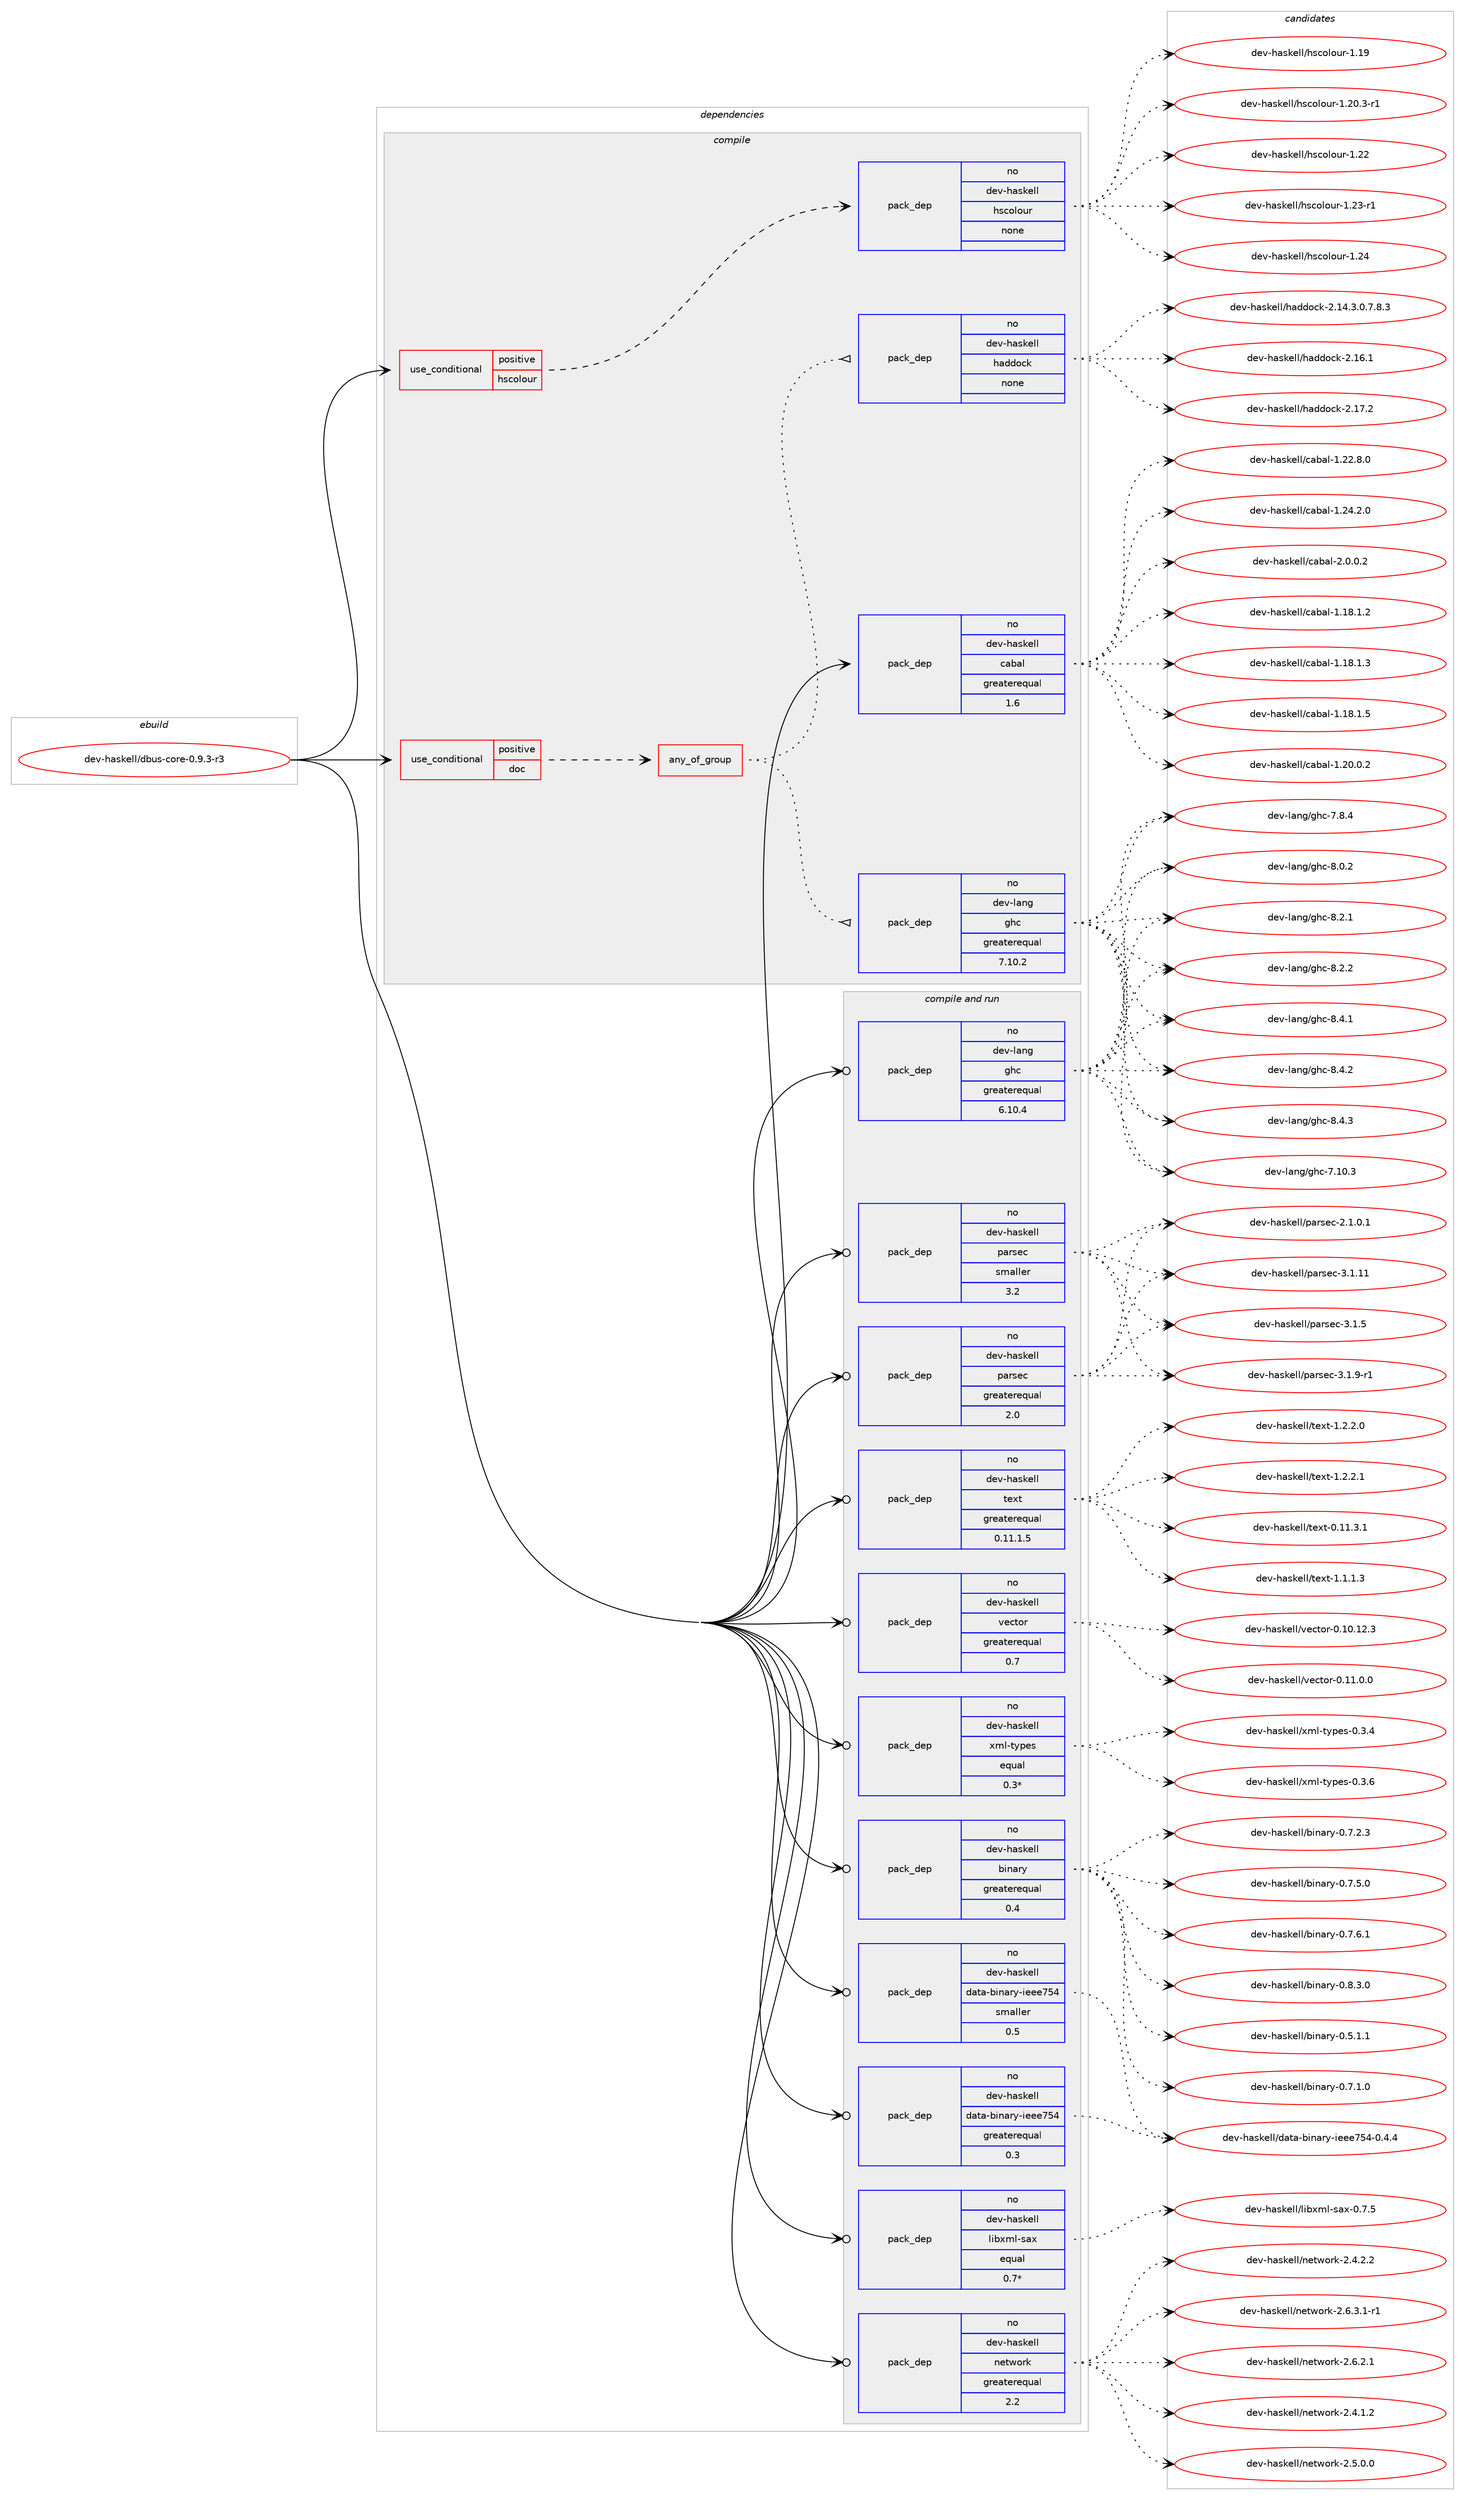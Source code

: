 digraph prolog {

# *************
# Graph options
# *************

newrank=true;
concentrate=true;
compound=true;
graph [rankdir=LR,fontname=Helvetica,fontsize=10,ranksep=1.5];#, ranksep=2.5, nodesep=0.2];
edge  [arrowhead=vee];
node  [fontname=Helvetica,fontsize=10];

# **********
# The ebuild
# **********

subgraph cluster_leftcol {
color=gray;
rank=same;
label=<<i>ebuild</i>>;
id [label="dev-haskell/dbus-core-0.9.3-r3", color=red, width=4, href="../dev-haskell/dbus-core-0.9.3-r3.svg"];
}

# ****************
# The dependencies
# ****************

subgraph cluster_midcol {
color=gray;
label=<<i>dependencies</i>>;
subgraph cluster_compile {
fillcolor="#eeeeee";
style=filled;
label=<<i>compile</i>>;
subgraph cond359322 {
dependency1330937 [label=<<TABLE BORDER="0" CELLBORDER="1" CELLSPACING="0" CELLPADDING="4"><TR><TD ROWSPAN="3" CELLPADDING="10">use_conditional</TD></TR><TR><TD>positive</TD></TR><TR><TD>doc</TD></TR></TABLE>>, shape=none, color=red];
subgraph any20788 {
dependency1330938 [label=<<TABLE BORDER="0" CELLBORDER="1" CELLSPACING="0" CELLPADDING="4"><TR><TD CELLPADDING="10">any_of_group</TD></TR></TABLE>>, shape=none, color=red];subgraph pack950275 {
dependency1330939 [label=<<TABLE BORDER="0" CELLBORDER="1" CELLSPACING="0" CELLPADDING="4" WIDTH="220"><TR><TD ROWSPAN="6" CELLPADDING="30">pack_dep</TD></TR><TR><TD WIDTH="110">no</TD></TR><TR><TD>dev-haskell</TD></TR><TR><TD>haddock</TD></TR><TR><TD>none</TD></TR><TR><TD></TD></TR></TABLE>>, shape=none, color=blue];
}
dependency1330938:e -> dependency1330939:w [weight=20,style="dotted",arrowhead="oinv"];
subgraph pack950276 {
dependency1330940 [label=<<TABLE BORDER="0" CELLBORDER="1" CELLSPACING="0" CELLPADDING="4" WIDTH="220"><TR><TD ROWSPAN="6" CELLPADDING="30">pack_dep</TD></TR><TR><TD WIDTH="110">no</TD></TR><TR><TD>dev-lang</TD></TR><TR><TD>ghc</TD></TR><TR><TD>greaterequal</TD></TR><TR><TD>7.10.2</TD></TR></TABLE>>, shape=none, color=blue];
}
dependency1330938:e -> dependency1330940:w [weight=20,style="dotted",arrowhead="oinv"];
}
dependency1330937:e -> dependency1330938:w [weight=20,style="dashed",arrowhead="vee"];
}
id:e -> dependency1330937:w [weight=20,style="solid",arrowhead="vee"];
subgraph cond359323 {
dependency1330941 [label=<<TABLE BORDER="0" CELLBORDER="1" CELLSPACING="0" CELLPADDING="4"><TR><TD ROWSPAN="3" CELLPADDING="10">use_conditional</TD></TR><TR><TD>positive</TD></TR><TR><TD>hscolour</TD></TR></TABLE>>, shape=none, color=red];
subgraph pack950277 {
dependency1330942 [label=<<TABLE BORDER="0" CELLBORDER="1" CELLSPACING="0" CELLPADDING="4" WIDTH="220"><TR><TD ROWSPAN="6" CELLPADDING="30">pack_dep</TD></TR><TR><TD WIDTH="110">no</TD></TR><TR><TD>dev-haskell</TD></TR><TR><TD>hscolour</TD></TR><TR><TD>none</TD></TR><TR><TD></TD></TR></TABLE>>, shape=none, color=blue];
}
dependency1330941:e -> dependency1330942:w [weight=20,style="dashed",arrowhead="vee"];
}
id:e -> dependency1330941:w [weight=20,style="solid",arrowhead="vee"];
subgraph pack950278 {
dependency1330943 [label=<<TABLE BORDER="0" CELLBORDER="1" CELLSPACING="0" CELLPADDING="4" WIDTH="220"><TR><TD ROWSPAN="6" CELLPADDING="30">pack_dep</TD></TR><TR><TD WIDTH="110">no</TD></TR><TR><TD>dev-haskell</TD></TR><TR><TD>cabal</TD></TR><TR><TD>greaterequal</TD></TR><TR><TD>1.6</TD></TR></TABLE>>, shape=none, color=blue];
}
id:e -> dependency1330943:w [weight=20,style="solid",arrowhead="vee"];
}
subgraph cluster_compileandrun {
fillcolor="#eeeeee";
style=filled;
label=<<i>compile and run</i>>;
subgraph pack950279 {
dependency1330944 [label=<<TABLE BORDER="0" CELLBORDER="1" CELLSPACING="0" CELLPADDING="4" WIDTH="220"><TR><TD ROWSPAN="6" CELLPADDING="30">pack_dep</TD></TR><TR><TD WIDTH="110">no</TD></TR><TR><TD>dev-haskell</TD></TR><TR><TD>binary</TD></TR><TR><TD>greaterequal</TD></TR><TR><TD>0.4</TD></TR></TABLE>>, shape=none, color=blue];
}
id:e -> dependency1330944:w [weight=20,style="solid",arrowhead="odotvee"];
subgraph pack950280 {
dependency1330945 [label=<<TABLE BORDER="0" CELLBORDER="1" CELLSPACING="0" CELLPADDING="4" WIDTH="220"><TR><TD ROWSPAN="6" CELLPADDING="30">pack_dep</TD></TR><TR><TD WIDTH="110">no</TD></TR><TR><TD>dev-haskell</TD></TR><TR><TD>data-binary-ieee754</TD></TR><TR><TD>greaterequal</TD></TR><TR><TD>0.3</TD></TR></TABLE>>, shape=none, color=blue];
}
id:e -> dependency1330945:w [weight=20,style="solid",arrowhead="odotvee"];
subgraph pack950281 {
dependency1330946 [label=<<TABLE BORDER="0" CELLBORDER="1" CELLSPACING="0" CELLPADDING="4" WIDTH="220"><TR><TD ROWSPAN="6" CELLPADDING="30">pack_dep</TD></TR><TR><TD WIDTH="110">no</TD></TR><TR><TD>dev-haskell</TD></TR><TR><TD>data-binary-ieee754</TD></TR><TR><TD>smaller</TD></TR><TR><TD>0.5</TD></TR></TABLE>>, shape=none, color=blue];
}
id:e -> dependency1330946:w [weight=20,style="solid",arrowhead="odotvee"];
subgraph pack950282 {
dependency1330947 [label=<<TABLE BORDER="0" CELLBORDER="1" CELLSPACING="0" CELLPADDING="4" WIDTH="220"><TR><TD ROWSPAN="6" CELLPADDING="30">pack_dep</TD></TR><TR><TD WIDTH="110">no</TD></TR><TR><TD>dev-haskell</TD></TR><TR><TD>libxml-sax</TD></TR><TR><TD>equal</TD></TR><TR><TD>0.7*</TD></TR></TABLE>>, shape=none, color=blue];
}
id:e -> dependency1330947:w [weight=20,style="solid",arrowhead="odotvee"];
subgraph pack950283 {
dependency1330948 [label=<<TABLE BORDER="0" CELLBORDER="1" CELLSPACING="0" CELLPADDING="4" WIDTH="220"><TR><TD ROWSPAN="6" CELLPADDING="30">pack_dep</TD></TR><TR><TD WIDTH="110">no</TD></TR><TR><TD>dev-haskell</TD></TR><TR><TD>network</TD></TR><TR><TD>greaterequal</TD></TR><TR><TD>2.2</TD></TR></TABLE>>, shape=none, color=blue];
}
id:e -> dependency1330948:w [weight=20,style="solid",arrowhead="odotvee"];
subgraph pack950284 {
dependency1330949 [label=<<TABLE BORDER="0" CELLBORDER="1" CELLSPACING="0" CELLPADDING="4" WIDTH="220"><TR><TD ROWSPAN="6" CELLPADDING="30">pack_dep</TD></TR><TR><TD WIDTH="110">no</TD></TR><TR><TD>dev-haskell</TD></TR><TR><TD>parsec</TD></TR><TR><TD>greaterequal</TD></TR><TR><TD>2.0</TD></TR></TABLE>>, shape=none, color=blue];
}
id:e -> dependency1330949:w [weight=20,style="solid",arrowhead="odotvee"];
subgraph pack950285 {
dependency1330950 [label=<<TABLE BORDER="0" CELLBORDER="1" CELLSPACING="0" CELLPADDING="4" WIDTH="220"><TR><TD ROWSPAN="6" CELLPADDING="30">pack_dep</TD></TR><TR><TD WIDTH="110">no</TD></TR><TR><TD>dev-haskell</TD></TR><TR><TD>parsec</TD></TR><TR><TD>smaller</TD></TR><TR><TD>3.2</TD></TR></TABLE>>, shape=none, color=blue];
}
id:e -> dependency1330950:w [weight=20,style="solid",arrowhead="odotvee"];
subgraph pack950286 {
dependency1330951 [label=<<TABLE BORDER="0" CELLBORDER="1" CELLSPACING="0" CELLPADDING="4" WIDTH="220"><TR><TD ROWSPAN="6" CELLPADDING="30">pack_dep</TD></TR><TR><TD WIDTH="110">no</TD></TR><TR><TD>dev-haskell</TD></TR><TR><TD>text</TD></TR><TR><TD>greaterequal</TD></TR><TR><TD>0.11.1.5</TD></TR></TABLE>>, shape=none, color=blue];
}
id:e -> dependency1330951:w [weight=20,style="solid",arrowhead="odotvee"];
subgraph pack950287 {
dependency1330952 [label=<<TABLE BORDER="0" CELLBORDER="1" CELLSPACING="0" CELLPADDING="4" WIDTH="220"><TR><TD ROWSPAN="6" CELLPADDING="30">pack_dep</TD></TR><TR><TD WIDTH="110">no</TD></TR><TR><TD>dev-haskell</TD></TR><TR><TD>vector</TD></TR><TR><TD>greaterequal</TD></TR><TR><TD>0.7</TD></TR></TABLE>>, shape=none, color=blue];
}
id:e -> dependency1330952:w [weight=20,style="solid",arrowhead="odotvee"];
subgraph pack950288 {
dependency1330953 [label=<<TABLE BORDER="0" CELLBORDER="1" CELLSPACING="0" CELLPADDING="4" WIDTH="220"><TR><TD ROWSPAN="6" CELLPADDING="30">pack_dep</TD></TR><TR><TD WIDTH="110">no</TD></TR><TR><TD>dev-haskell</TD></TR><TR><TD>xml-types</TD></TR><TR><TD>equal</TD></TR><TR><TD>0.3*</TD></TR></TABLE>>, shape=none, color=blue];
}
id:e -> dependency1330953:w [weight=20,style="solid",arrowhead="odotvee"];
subgraph pack950289 {
dependency1330954 [label=<<TABLE BORDER="0" CELLBORDER="1" CELLSPACING="0" CELLPADDING="4" WIDTH="220"><TR><TD ROWSPAN="6" CELLPADDING="30">pack_dep</TD></TR><TR><TD WIDTH="110">no</TD></TR><TR><TD>dev-lang</TD></TR><TR><TD>ghc</TD></TR><TR><TD>greaterequal</TD></TR><TR><TD>6.10.4</TD></TR></TABLE>>, shape=none, color=blue];
}
id:e -> dependency1330954:w [weight=20,style="solid",arrowhead="odotvee"];
}
subgraph cluster_run {
fillcolor="#eeeeee";
style=filled;
label=<<i>run</i>>;
}
}

# **************
# The candidates
# **************

subgraph cluster_choices {
rank=same;
color=gray;
label=<<i>candidates</i>>;

subgraph choice950275 {
color=black;
nodesep=1;
choice1001011184510497115107101108108471049710010011199107455046495246514648465546564651 [label="dev-haskell/haddock-2.14.3.0.7.8.3", color=red, width=4,href="../dev-haskell/haddock-2.14.3.0.7.8.3.svg"];
choice100101118451049711510710110810847104971001001119910745504649544649 [label="dev-haskell/haddock-2.16.1", color=red, width=4,href="../dev-haskell/haddock-2.16.1.svg"];
choice100101118451049711510710110810847104971001001119910745504649554650 [label="dev-haskell/haddock-2.17.2", color=red, width=4,href="../dev-haskell/haddock-2.17.2.svg"];
dependency1330939:e -> choice1001011184510497115107101108108471049710010011199107455046495246514648465546564651:w [style=dotted,weight="100"];
dependency1330939:e -> choice100101118451049711510710110810847104971001001119910745504649544649:w [style=dotted,weight="100"];
dependency1330939:e -> choice100101118451049711510710110810847104971001001119910745504649554650:w [style=dotted,weight="100"];
}
subgraph choice950276 {
color=black;
nodesep=1;
choice1001011184510897110103471031049945554649484651 [label="dev-lang/ghc-7.10.3", color=red, width=4,href="../dev-lang/ghc-7.10.3.svg"];
choice10010111845108971101034710310499455546564652 [label="dev-lang/ghc-7.8.4", color=red, width=4,href="../dev-lang/ghc-7.8.4.svg"];
choice10010111845108971101034710310499455646484650 [label="dev-lang/ghc-8.0.2", color=red, width=4,href="../dev-lang/ghc-8.0.2.svg"];
choice10010111845108971101034710310499455646504649 [label="dev-lang/ghc-8.2.1", color=red, width=4,href="../dev-lang/ghc-8.2.1.svg"];
choice10010111845108971101034710310499455646504650 [label="dev-lang/ghc-8.2.2", color=red, width=4,href="../dev-lang/ghc-8.2.2.svg"];
choice10010111845108971101034710310499455646524649 [label="dev-lang/ghc-8.4.1", color=red, width=4,href="../dev-lang/ghc-8.4.1.svg"];
choice10010111845108971101034710310499455646524650 [label="dev-lang/ghc-8.4.2", color=red, width=4,href="../dev-lang/ghc-8.4.2.svg"];
choice10010111845108971101034710310499455646524651 [label="dev-lang/ghc-8.4.3", color=red, width=4,href="../dev-lang/ghc-8.4.3.svg"];
dependency1330940:e -> choice1001011184510897110103471031049945554649484651:w [style=dotted,weight="100"];
dependency1330940:e -> choice10010111845108971101034710310499455546564652:w [style=dotted,weight="100"];
dependency1330940:e -> choice10010111845108971101034710310499455646484650:w [style=dotted,weight="100"];
dependency1330940:e -> choice10010111845108971101034710310499455646504649:w [style=dotted,weight="100"];
dependency1330940:e -> choice10010111845108971101034710310499455646504650:w [style=dotted,weight="100"];
dependency1330940:e -> choice10010111845108971101034710310499455646524649:w [style=dotted,weight="100"];
dependency1330940:e -> choice10010111845108971101034710310499455646524650:w [style=dotted,weight="100"];
dependency1330940:e -> choice10010111845108971101034710310499455646524651:w [style=dotted,weight="100"];
}
subgraph choice950277 {
color=black;
nodesep=1;
choice100101118451049711510710110810847104115991111081111171144549464957 [label="dev-haskell/hscolour-1.19", color=red, width=4,href="../dev-haskell/hscolour-1.19.svg"];
choice10010111845104971151071011081084710411599111108111117114454946504846514511449 [label="dev-haskell/hscolour-1.20.3-r1", color=red, width=4,href="../dev-haskell/hscolour-1.20.3-r1.svg"];
choice100101118451049711510710110810847104115991111081111171144549465050 [label="dev-haskell/hscolour-1.22", color=red, width=4,href="../dev-haskell/hscolour-1.22.svg"];
choice1001011184510497115107101108108471041159911110811111711445494650514511449 [label="dev-haskell/hscolour-1.23-r1", color=red, width=4,href="../dev-haskell/hscolour-1.23-r1.svg"];
choice100101118451049711510710110810847104115991111081111171144549465052 [label="dev-haskell/hscolour-1.24", color=red, width=4,href="../dev-haskell/hscolour-1.24.svg"];
dependency1330942:e -> choice100101118451049711510710110810847104115991111081111171144549464957:w [style=dotted,weight="100"];
dependency1330942:e -> choice10010111845104971151071011081084710411599111108111117114454946504846514511449:w [style=dotted,weight="100"];
dependency1330942:e -> choice100101118451049711510710110810847104115991111081111171144549465050:w [style=dotted,weight="100"];
dependency1330942:e -> choice1001011184510497115107101108108471041159911110811111711445494650514511449:w [style=dotted,weight="100"];
dependency1330942:e -> choice100101118451049711510710110810847104115991111081111171144549465052:w [style=dotted,weight="100"];
}
subgraph choice950278 {
color=black;
nodesep=1;
choice10010111845104971151071011081084799979897108454946495646494650 [label="dev-haskell/cabal-1.18.1.2", color=red, width=4,href="../dev-haskell/cabal-1.18.1.2.svg"];
choice10010111845104971151071011081084799979897108454946495646494651 [label="dev-haskell/cabal-1.18.1.3", color=red, width=4,href="../dev-haskell/cabal-1.18.1.3.svg"];
choice10010111845104971151071011081084799979897108454946495646494653 [label="dev-haskell/cabal-1.18.1.5", color=red, width=4,href="../dev-haskell/cabal-1.18.1.5.svg"];
choice10010111845104971151071011081084799979897108454946504846484650 [label="dev-haskell/cabal-1.20.0.2", color=red, width=4,href="../dev-haskell/cabal-1.20.0.2.svg"];
choice10010111845104971151071011081084799979897108454946505046564648 [label="dev-haskell/cabal-1.22.8.0", color=red, width=4,href="../dev-haskell/cabal-1.22.8.0.svg"];
choice10010111845104971151071011081084799979897108454946505246504648 [label="dev-haskell/cabal-1.24.2.0", color=red, width=4,href="../dev-haskell/cabal-1.24.2.0.svg"];
choice100101118451049711510710110810847999798971084550464846484650 [label="dev-haskell/cabal-2.0.0.2", color=red, width=4,href="../dev-haskell/cabal-2.0.0.2.svg"];
dependency1330943:e -> choice10010111845104971151071011081084799979897108454946495646494650:w [style=dotted,weight="100"];
dependency1330943:e -> choice10010111845104971151071011081084799979897108454946495646494651:w [style=dotted,weight="100"];
dependency1330943:e -> choice10010111845104971151071011081084799979897108454946495646494653:w [style=dotted,weight="100"];
dependency1330943:e -> choice10010111845104971151071011081084799979897108454946504846484650:w [style=dotted,weight="100"];
dependency1330943:e -> choice10010111845104971151071011081084799979897108454946505046564648:w [style=dotted,weight="100"];
dependency1330943:e -> choice10010111845104971151071011081084799979897108454946505246504648:w [style=dotted,weight="100"];
dependency1330943:e -> choice100101118451049711510710110810847999798971084550464846484650:w [style=dotted,weight="100"];
}
subgraph choice950279 {
color=black;
nodesep=1;
choice10010111845104971151071011081084798105110971141214548465346494649 [label="dev-haskell/binary-0.5.1.1", color=red, width=4,href="../dev-haskell/binary-0.5.1.1.svg"];
choice10010111845104971151071011081084798105110971141214548465546494648 [label="dev-haskell/binary-0.7.1.0", color=red, width=4,href="../dev-haskell/binary-0.7.1.0.svg"];
choice10010111845104971151071011081084798105110971141214548465546504651 [label="dev-haskell/binary-0.7.2.3", color=red, width=4,href="../dev-haskell/binary-0.7.2.3.svg"];
choice10010111845104971151071011081084798105110971141214548465546534648 [label="dev-haskell/binary-0.7.5.0", color=red, width=4,href="../dev-haskell/binary-0.7.5.0.svg"];
choice10010111845104971151071011081084798105110971141214548465546544649 [label="dev-haskell/binary-0.7.6.1", color=red, width=4,href="../dev-haskell/binary-0.7.6.1.svg"];
choice10010111845104971151071011081084798105110971141214548465646514648 [label="dev-haskell/binary-0.8.3.0", color=red, width=4,href="../dev-haskell/binary-0.8.3.0.svg"];
dependency1330944:e -> choice10010111845104971151071011081084798105110971141214548465346494649:w [style=dotted,weight="100"];
dependency1330944:e -> choice10010111845104971151071011081084798105110971141214548465546494648:w [style=dotted,weight="100"];
dependency1330944:e -> choice10010111845104971151071011081084798105110971141214548465546504651:w [style=dotted,weight="100"];
dependency1330944:e -> choice10010111845104971151071011081084798105110971141214548465546534648:w [style=dotted,weight="100"];
dependency1330944:e -> choice10010111845104971151071011081084798105110971141214548465546544649:w [style=dotted,weight="100"];
dependency1330944:e -> choice10010111845104971151071011081084798105110971141214548465646514648:w [style=dotted,weight="100"];
}
subgraph choice950280 {
color=black;
nodesep=1;
choice100101118451049711510710110810847100971169745981051109711412145105101101101555352454846524652 [label="dev-haskell/data-binary-ieee754-0.4.4", color=red, width=4,href="../dev-haskell/data-binary-ieee754-0.4.4.svg"];
dependency1330945:e -> choice100101118451049711510710110810847100971169745981051109711412145105101101101555352454846524652:w [style=dotted,weight="100"];
}
subgraph choice950281 {
color=black;
nodesep=1;
choice100101118451049711510710110810847100971169745981051109711412145105101101101555352454846524652 [label="dev-haskell/data-binary-ieee754-0.4.4", color=red, width=4,href="../dev-haskell/data-binary-ieee754-0.4.4.svg"];
dependency1330946:e -> choice100101118451049711510710110810847100971169745981051109711412145105101101101555352454846524652:w [style=dotted,weight="100"];
}
subgraph choice950282 {
color=black;
nodesep=1;
choice100101118451049711510710110810847108105981201091084511597120454846554653 [label="dev-haskell/libxml-sax-0.7.5", color=red, width=4,href="../dev-haskell/libxml-sax-0.7.5.svg"];
dependency1330947:e -> choice100101118451049711510710110810847108105981201091084511597120454846554653:w [style=dotted,weight="100"];
}
subgraph choice950283 {
color=black;
nodesep=1;
choice1001011184510497115107101108108471101011161191111141074550465246494650 [label="dev-haskell/network-2.4.1.2", color=red, width=4,href="../dev-haskell/network-2.4.1.2.svg"];
choice1001011184510497115107101108108471101011161191111141074550465246504650 [label="dev-haskell/network-2.4.2.2", color=red, width=4,href="../dev-haskell/network-2.4.2.2.svg"];
choice1001011184510497115107101108108471101011161191111141074550465346484648 [label="dev-haskell/network-2.5.0.0", color=red, width=4,href="../dev-haskell/network-2.5.0.0.svg"];
choice1001011184510497115107101108108471101011161191111141074550465446504649 [label="dev-haskell/network-2.6.2.1", color=red, width=4,href="../dev-haskell/network-2.6.2.1.svg"];
choice10010111845104971151071011081084711010111611911111410745504654465146494511449 [label="dev-haskell/network-2.6.3.1-r1", color=red, width=4,href="../dev-haskell/network-2.6.3.1-r1.svg"];
dependency1330948:e -> choice1001011184510497115107101108108471101011161191111141074550465246494650:w [style=dotted,weight="100"];
dependency1330948:e -> choice1001011184510497115107101108108471101011161191111141074550465246504650:w [style=dotted,weight="100"];
dependency1330948:e -> choice1001011184510497115107101108108471101011161191111141074550465346484648:w [style=dotted,weight="100"];
dependency1330948:e -> choice1001011184510497115107101108108471101011161191111141074550465446504649:w [style=dotted,weight="100"];
dependency1330948:e -> choice10010111845104971151071011081084711010111611911111410745504654465146494511449:w [style=dotted,weight="100"];
}
subgraph choice950284 {
color=black;
nodesep=1;
choice10010111845104971151071011081084711297114115101994550464946484649 [label="dev-haskell/parsec-2.1.0.1", color=red, width=4,href="../dev-haskell/parsec-2.1.0.1.svg"];
choice100101118451049711510710110810847112971141151019945514649464949 [label="dev-haskell/parsec-3.1.11", color=red, width=4,href="../dev-haskell/parsec-3.1.11.svg"];
choice1001011184510497115107101108108471129711411510199455146494653 [label="dev-haskell/parsec-3.1.5", color=red, width=4,href="../dev-haskell/parsec-3.1.5.svg"];
choice10010111845104971151071011081084711297114115101994551464946574511449 [label="dev-haskell/parsec-3.1.9-r1", color=red, width=4,href="../dev-haskell/parsec-3.1.9-r1.svg"];
dependency1330949:e -> choice10010111845104971151071011081084711297114115101994550464946484649:w [style=dotted,weight="100"];
dependency1330949:e -> choice100101118451049711510710110810847112971141151019945514649464949:w [style=dotted,weight="100"];
dependency1330949:e -> choice1001011184510497115107101108108471129711411510199455146494653:w [style=dotted,weight="100"];
dependency1330949:e -> choice10010111845104971151071011081084711297114115101994551464946574511449:w [style=dotted,weight="100"];
}
subgraph choice950285 {
color=black;
nodesep=1;
choice10010111845104971151071011081084711297114115101994550464946484649 [label="dev-haskell/parsec-2.1.0.1", color=red, width=4,href="../dev-haskell/parsec-2.1.0.1.svg"];
choice100101118451049711510710110810847112971141151019945514649464949 [label="dev-haskell/parsec-3.1.11", color=red, width=4,href="../dev-haskell/parsec-3.1.11.svg"];
choice1001011184510497115107101108108471129711411510199455146494653 [label="dev-haskell/parsec-3.1.5", color=red, width=4,href="../dev-haskell/parsec-3.1.5.svg"];
choice10010111845104971151071011081084711297114115101994551464946574511449 [label="dev-haskell/parsec-3.1.9-r1", color=red, width=4,href="../dev-haskell/parsec-3.1.9-r1.svg"];
dependency1330950:e -> choice10010111845104971151071011081084711297114115101994550464946484649:w [style=dotted,weight="100"];
dependency1330950:e -> choice100101118451049711510710110810847112971141151019945514649464949:w [style=dotted,weight="100"];
dependency1330950:e -> choice1001011184510497115107101108108471129711411510199455146494653:w [style=dotted,weight="100"];
dependency1330950:e -> choice10010111845104971151071011081084711297114115101994551464946574511449:w [style=dotted,weight="100"];
}
subgraph choice950286 {
color=black;
nodesep=1;
choice100101118451049711510710110810847116101120116454846494946514649 [label="dev-haskell/text-0.11.3.1", color=red, width=4,href="../dev-haskell/text-0.11.3.1.svg"];
choice1001011184510497115107101108108471161011201164549464946494651 [label="dev-haskell/text-1.1.1.3", color=red, width=4,href="../dev-haskell/text-1.1.1.3.svg"];
choice1001011184510497115107101108108471161011201164549465046504648 [label="dev-haskell/text-1.2.2.0", color=red, width=4,href="../dev-haskell/text-1.2.2.0.svg"];
choice1001011184510497115107101108108471161011201164549465046504649 [label="dev-haskell/text-1.2.2.1", color=red, width=4,href="../dev-haskell/text-1.2.2.1.svg"];
dependency1330951:e -> choice100101118451049711510710110810847116101120116454846494946514649:w [style=dotted,weight="100"];
dependency1330951:e -> choice1001011184510497115107101108108471161011201164549464946494651:w [style=dotted,weight="100"];
dependency1330951:e -> choice1001011184510497115107101108108471161011201164549465046504648:w [style=dotted,weight="100"];
dependency1330951:e -> choice1001011184510497115107101108108471161011201164549465046504649:w [style=dotted,weight="100"];
}
subgraph choice950287 {
color=black;
nodesep=1;
choice1001011184510497115107101108108471181019911611111445484649484649504651 [label="dev-haskell/vector-0.10.12.3", color=red, width=4,href="../dev-haskell/vector-0.10.12.3.svg"];
choice10010111845104971151071011081084711810199116111114454846494946484648 [label="dev-haskell/vector-0.11.0.0", color=red, width=4,href="../dev-haskell/vector-0.11.0.0.svg"];
dependency1330952:e -> choice1001011184510497115107101108108471181019911611111445484649484649504651:w [style=dotted,weight="100"];
dependency1330952:e -> choice10010111845104971151071011081084711810199116111114454846494946484648:w [style=dotted,weight="100"];
}
subgraph choice950288 {
color=black;
nodesep=1;
choice10010111845104971151071011081084712010910845116121112101115454846514652 [label="dev-haskell/xml-types-0.3.4", color=red, width=4,href="../dev-haskell/xml-types-0.3.4.svg"];
choice10010111845104971151071011081084712010910845116121112101115454846514654 [label="dev-haskell/xml-types-0.3.6", color=red, width=4,href="../dev-haskell/xml-types-0.3.6.svg"];
dependency1330953:e -> choice10010111845104971151071011081084712010910845116121112101115454846514652:w [style=dotted,weight="100"];
dependency1330953:e -> choice10010111845104971151071011081084712010910845116121112101115454846514654:w [style=dotted,weight="100"];
}
subgraph choice950289 {
color=black;
nodesep=1;
choice1001011184510897110103471031049945554649484651 [label="dev-lang/ghc-7.10.3", color=red, width=4,href="../dev-lang/ghc-7.10.3.svg"];
choice10010111845108971101034710310499455546564652 [label="dev-lang/ghc-7.8.4", color=red, width=4,href="../dev-lang/ghc-7.8.4.svg"];
choice10010111845108971101034710310499455646484650 [label="dev-lang/ghc-8.0.2", color=red, width=4,href="../dev-lang/ghc-8.0.2.svg"];
choice10010111845108971101034710310499455646504649 [label="dev-lang/ghc-8.2.1", color=red, width=4,href="../dev-lang/ghc-8.2.1.svg"];
choice10010111845108971101034710310499455646504650 [label="dev-lang/ghc-8.2.2", color=red, width=4,href="../dev-lang/ghc-8.2.2.svg"];
choice10010111845108971101034710310499455646524649 [label="dev-lang/ghc-8.4.1", color=red, width=4,href="../dev-lang/ghc-8.4.1.svg"];
choice10010111845108971101034710310499455646524650 [label="dev-lang/ghc-8.4.2", color=red, width=4,href="../dev-lang/ghc-8.4.2.svg"];
choice10010111845108971101034710310499455646524651 [label="dev-lang/ghc-8.4.3", color=red, width=4,href="../dev-lang/ghc-8.4.3.svg"];
dependency1330954:e -> choice1001011184510897110103471031049945554649484651:w [style=dotted,weight="100"];
dependency1330954:e -> choice10010111845108971101034710310499455546564652:w [style=dotted,weight="100"];
dependency1330954:e -> choice10010111845108971101034710310499455646484650:w [style=dotted,weight="100"];
dependency1330954:e -> choice10010111845108971101034710310499455646504649:w [style=dotted,weight="100"];
dependency1330954:e -> choice10010111845108971101034710310499455646504650:w [style=dotted,weight="100"];
dependency1330954:e -> choice10010111845108971101034710310499455646524649:w [style=dotted,weight="100"];
dependency1330954:e -> choice10010111845108971101034710310499455646524650:w [style=dotted,weight="100"];
dependency1330954:e -> choice10010111845108971101034710310499455646524651:w [style=dotted,weight="100"];
}
}

}

